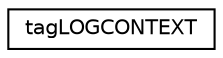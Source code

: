 digraph G
{
  edge [fontname="Helvetica",fontsize="10",labelfontname="Helvetica",labelfontsize="10"];
  node [fontname="Helvetica",fontsize="10",shape=record];
  rankdir="LR";
  Node1 [label="tagLOGCONTEXT",height=0.2,width=0.4,color="black", fillcolor="white", style="filled",URL="$structtag_l_o_g_c_o_n_t_e_x_t.html"];
}
